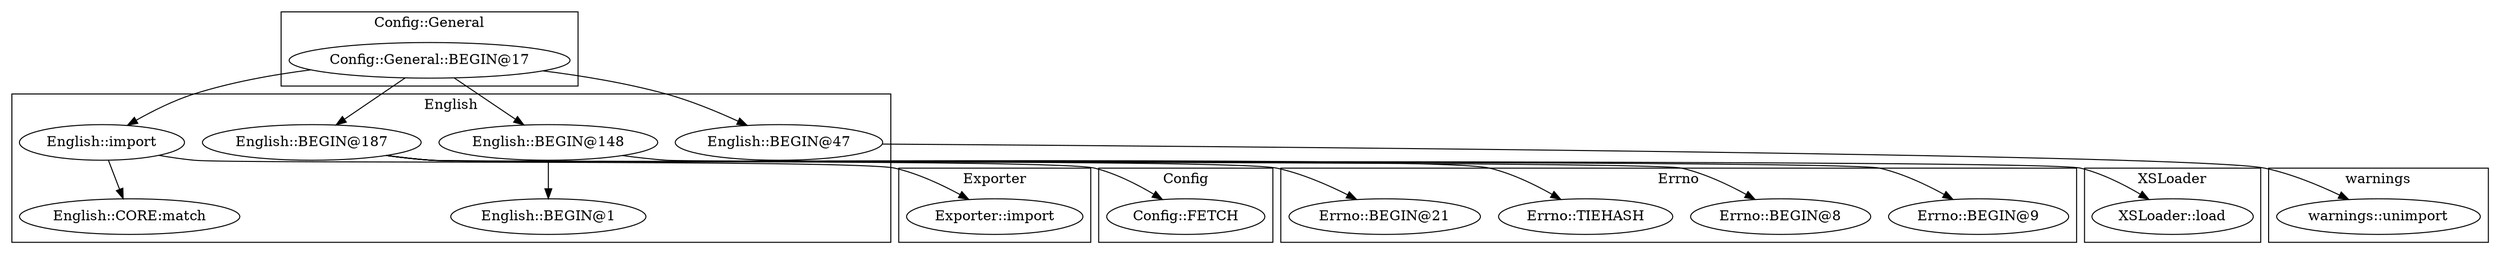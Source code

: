 digraph {
graph [overlap=false]
subgraph cluster_Config {
	label="Config";
	"Config::FETCH";
}
subgraph cluster_Config_General {
	label="Config::General";
	"Config::General::BEGIN@17";
}
subgraph cluster_Errno {
	label="Errno";
	"Errno::BEGIN@9";
	"Errno::BEGIN@8";
	"Errno::TIEHASH";
	"Errno::BEGIN@21";
}
subgraph cluster_warnings {
	label="warnings";
	"warnings::unimport";
}
subgraph cluster_English {
	label="English";
	"English::BEGIN@1";
	"English::import";
	"English::BEGIN@187";
	"English::CORE:match";
	"English::BEGIN@148";
	"English::BEGIN@47";
}
subgraph cluster_XSLoader {
	label="XSLoader";
	"XSLoader::load";
}
subgraph cluster_Exporter {
	label="Exporter";
	"Exporter::import";
}
"Config::General::BEGIN@17" -> "English::BEGIN@187";
"English::BEGIN@187" -> "Errno::BEGIN@8";
"English::BEGIN@47" -> "warnings::unimport";
"English::import" -> "Exporter::import";
"English::BEGIN@187" -> "Errno::BEGIN@9";
"English::BEGIN@148" -> "English::BEGIN@1";
"Config::General::BEGIN@17" -> "English::BEGIN@148";
"English::BEGIN@187" -> "Errno::TIEHASH";
"Config::General::BEGIN@17" -> "English::BEGIN@47";
"English::BEGIN@148" -> "XSLoader::load";
"English::BEGIN@187" -> "Config::FETCH";
"Config::General::BEGIN@17" -> "English::import";
"English::BEGIN@187" -> "Errno::BEGIN@21";
"English::import" -> "English::CORE:match";
}
